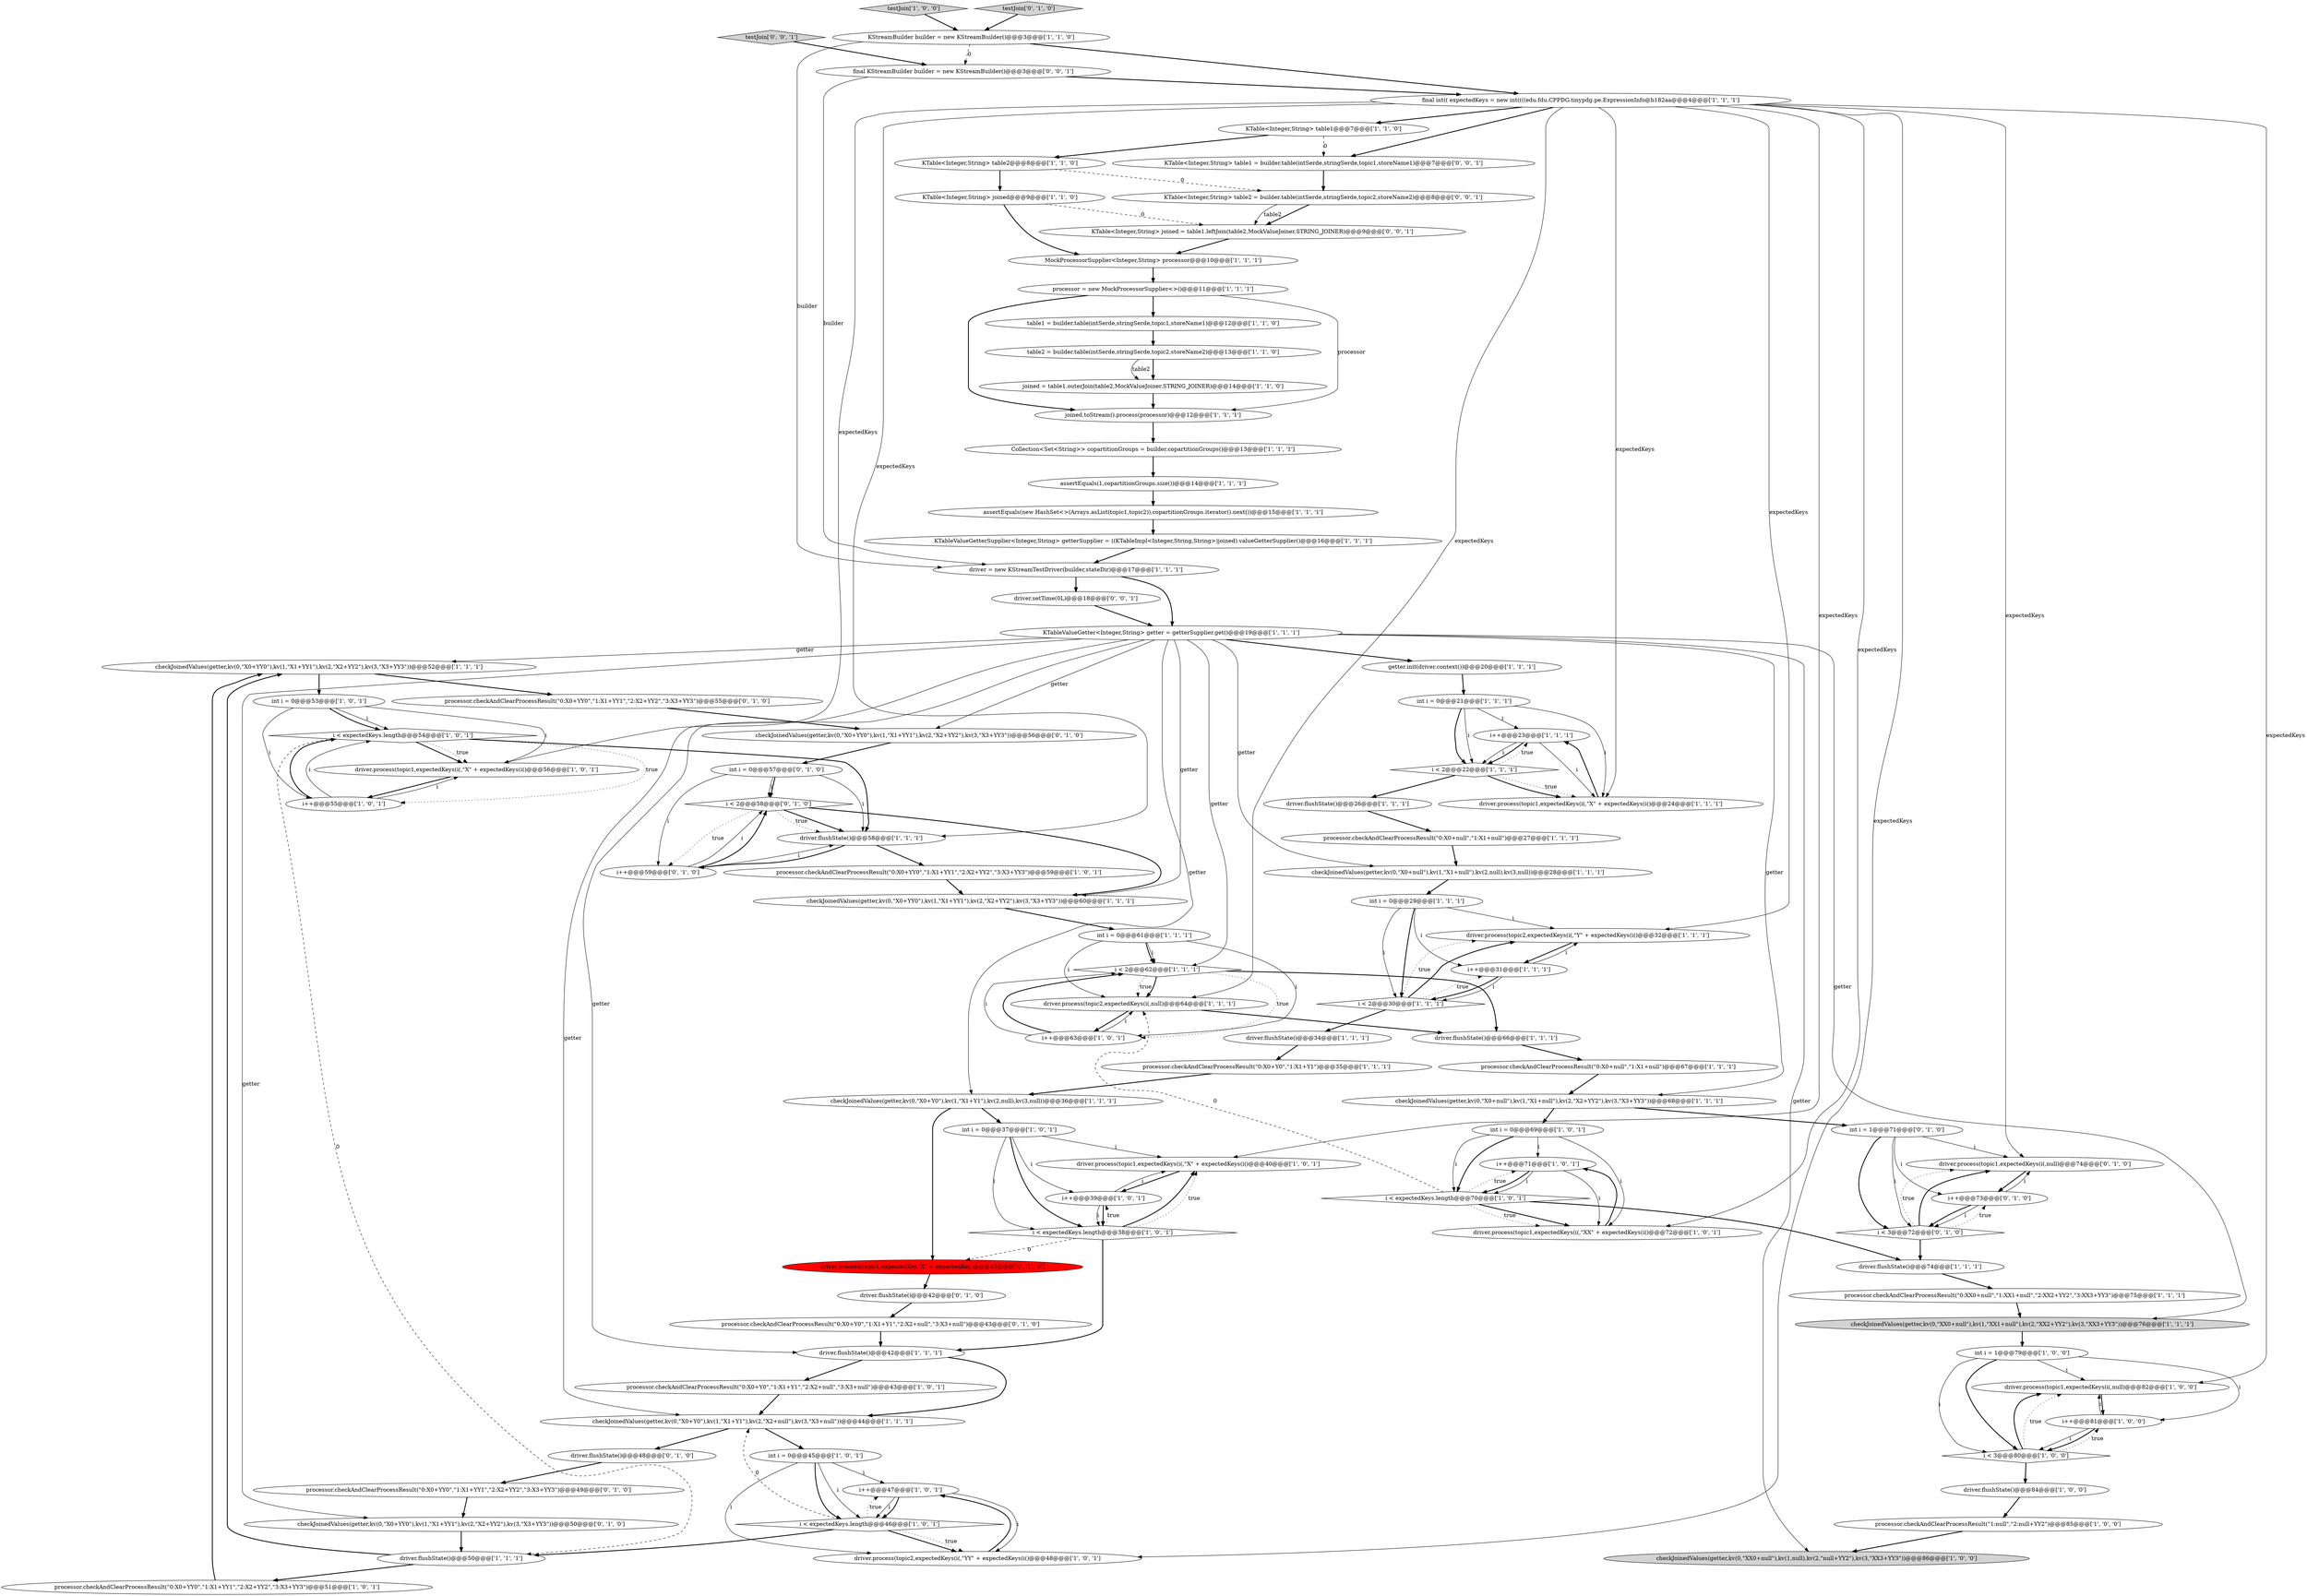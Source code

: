 digraph {
91 [style = filled, label = "final KStreamBuilder builder = new KStreamBuilder()@@@3@@@['0', '0', '1']", fillcolor = white, shape = ellipse image = "AAA0AAABBB3BBB"];
9 [style = filled, label = "i++@@@23@@@['1', '1', '1']", fillcolor = white, shape = ellipse image = "AAA0AAABBB1BBB"];
80 [style = filled, label = "processor.checkAndClearProcessResult(\"0:X0+YY0\",\"1:X1+YY1\",\"2:X2+YY2\",\"3:X3+YY3\")@@@55@@@['0', '1', '0']", fillcolor = white, shape = ellipse image = "AAA0AAABBB2BBB"];
92 [style = filled, label = "KTable<Integer,String> table1 = builder.table(intSerde,stringSerde,topic1,storeName1)@@@7@@@['0', '0', '1']", fillcolor = white, shape = ellipse image = "AAA0AAABBB3BBB"];
34 [style = filled, label = "i < 2@@@62@@@['1', '1', '1']", fillcolor = white, shape = diamond image = "AAA0AAABBB1BBB"];
26 [style = filled, label = "driver.process(topic2,expectedKeys(i(,\"Y\" + expectedKeys(i()@@@32@@@['1', '1', '1']", fillcolor = white, shape = ellipse image = "AAA0AAABBB1BBB"];
85 [style = filled, label = "int i = 1@@@71@@@['0', '1', '0']", fillcolor = white, shape = ellipse image = "AAA0AAABBB2BBB"];
1 [style = filled, label = "driver.process(topic2,expectedKeys(i(,null)@@@64@@@['1', '1', '1']", fillcolor = white, shape = ellipse image = "AAA0AAABBB1BBB"];
4 [style = filled, label = "driver.flushState()@@@34@@@['1', '1', '1']", fillcolor = white, shape = ellipse image = "AAA0AAABBB1BBB"];
56 [style = filled, label = "checkJoinedValues(getter,kv(0,\"X0+YY0\"),kv(1,\"X1+YY1\"),kv(2,\"X2+YY2\"),kv(3,\"X3+YY3\"))@@@52@@@['1', '1', '1']", fillcolor = white, shape = ellipse image = "AAA0AAABBB1BBB"];
79 [style = filled, label = "driver.flushState()@@@42@@@['0', '1', '0']", fillcolor = white, shape = ellipse image = "AAA0AAABBB2BBB"];
81 [style = filled, label = "i < 2@@@58@@@['0', '1', '0']", fillcolor = white, shape = diamond image = "AAA0AAABBB2BBB"];
24 [style = filled, label = "driver = new KStreamTestDriver(builder,stateDir)@@@17@@@['1', '1', '1']", fillcolor = white, shape = ellipse image = "AAA0AAABBB1BBB"];
54 [style = filled, label = "table1 = builder.table(intSerde,stringSerde,topic1,storeName1)@@@12@@@['1', '1', '0']", fillcolor = white, shape = ellipse image = "AAA0AAABBB1BBB"];
87 [style = filled, label = "driver.process(topic1,expectedKeys(i(,null)@@@74@@@['0', '1', '0']", fillcolor = white, shape = ellipse image = "AAA0AAABBB2BBB"];
90 [style = filled, label = "i < 3@@@72@@@['0', '1', '0']", fillcolor = white, shape = diamond image = "AAA0AAABBB2BBB"];
19 [style = filled, label = "int i = 0@@@21@@@['1', '1', '1']", fillcolor = white, shape = ellipse image = "AAA0AAABBB1BBB"];
7 [style = filled, label = "MockProcessorSupplier<Integer,String> processor@@@10@@@['1', '1', '1']", fillcolor = white, shape = ellipse image = "AAA0AAABBB1BBB"];
15 [style = filled, label = "checkJoinedValues(getter,kv(0,\"X0+Y0\"),kv(1,\"X1+Y1\"),kv(2,null),kv(3,null))@@@36@@@['1', '1', '1']", fillcolor = white, shape = ellipse image = "AAA0AAABBB1BBB"];
12 [style = filled, label = "processor = new MockProcessorSupplier<>()@@@11@@@['1', '1', '1']", fillcolor = white, shape = ellipse image = "AAA0AAABBB1BBB"];
37 [style = filled, label = "processor.checkAndClearProcessResult(\"0:X0+null\",\"1:X1+null\")@@@67@@@['1', '1', '1']", fillcolor = white, shape = ellipse image = "AAA0AAABBB1BBB"];
63 [style = filled, label = "i++@@@31@@@['1', '1', '1']", fillcolor = white, shape = ellipse image = "AAA0AAABBB1BBB"];
48 [style = filled, label = "i++@@@47@@@['1', '0', '1']", fillcolor = white, shape = ellipse image = "AAA0AAABBB1BBB"];
20 [style = filled, label = "int i = 0@@@45@@@['1', '0', '1']", fillcolor = white, shape = ellipse image = "AAA0AAABBB1BBB"];
68 [style = filled, label = "i++@@@63@@@['1', '0', '1']", fillcolor = white, shape = ellipse image = "AAA0AAABBB1BBB"];
53 [style = filled, label = "driver.flushState()@@@58@@@['1', '1', '1']", fillcolor = white, shape = ellipse image = "AAA0AAABBB1BBB"];
16 [style = filled, label = "KTable<Integer,String> joined@@@9@@@['1', '1', '0']", fillcolor = white, shape = ellipse image = "AAA0AAABBB1BBB"];
58 [style = filled, label = "driver.process(topic1,expectedKeys(i(,null)@@@82@@@['1', '0', '0']", fillcolor = white, shape = ellipse image = "AAA0AAABBB1BBB"];
5 [style = filled, label = "checkJoinedValues(getter,kv(0,\"XX0+null\"),kv(1,null),kv(2,\"null+YY2\"),kv(3,\"XX3+YY3\"))@@@86@@@['1', '0', '0']", fillcolor = lightgray, shape = ellipse image = "AAA0AAABBB1BBB"];
75 [style = filled, label = "checkJoinedValues(getter,kv(0,\"X0+YY0\"),kv(1,\"X1+YY1\"),kv(2,\"X2+YY2\"),kv(3,\"X3+YY3\"))@@@56@@@['0', '1', '0']", fillcolor = white, shape = ellipse image = "AAA0AAABBB2BBB"];
82 [style = filled, label = "i++@@@73@@@['0', '1', '0']", fillcolor = white, shape = ellipse image = "AAA0AAABBB2BBB"];
32 [style = filled, label = "int i = 0@@@37@@@['1', '0', '1']", fillcolor = white, shape = ellipse image = "AAA0AAABBB1BBB"];
41 [style = filled, label = "driver.process(topic2,expectedKeys(i(,\"YY\" + expectedKeys(i()@@@48@@@['1', '0', '1']", fillcolor = white, shape = ellipse image = "AAA0AAABBB1BBB"];
74 [style = filled, label = "i++@@@71@@@['1', '0', '1']", fillcolor = white, shape = ellipse image = "AAA0AAABBB1BBB"];
17 [style = filled, label = "processor.checkAndClearProcessResult(\"1:null\",\"2:null+YY2\")@@@85@@@['1', '0', '0']", fillcolor = white, shape = ellipse image = "AAA0AAABBB1BBB"];
6 [style = filled, label = "processor.checkAndClearProcessResult(\"0:X0+null\",\"1:X1+null\")@@@27@@@['1', '1', '1']", fillcolor = white, shape = ellipse image = "AAA0AAABBB1BBB"];
21 [style = filled, label = "i < expectedKeys.length@@@54@@@['1', '0', '1']", fillcolor = white, shape = diamond image = "AAA0AAABBB1BBB"];
11 [style = filled, label = "checkJoinedValues(getter,kv(0,\"X0+YY0\"),kv(1,\"X1+YY1\"),kv(2,\"X2+YY2\"),kv(3,\"X3+YY3\"))@@@60@@@['1', '1', '1']", fillcolor = white, shape = ellipse image = "AAA0AAABBB1BBB"];
0 [style = filled, label = "i < 2@@@22@@@['1', '1', '1']", fillcolor = white, shape = diamond image = "AAA0AAABBB1BBB"];
18 [style = filled, label = "checkJoinedValues(getter,kv(0,\"X0+null\"),kv(1,\"X1+null\"),kv(2,\"X2+YY2\"),kv(3,\"X3+YY3\"))@@@68@@@['1', '1', '1']", fillcolor = white, shape = ellipse image = "AAA0AAABBB1BBB"];
28 [style = filled, label = "getter.init(driver.context())@@@20@@@['1', '1', '1']", fillcolor = white, shape = ellipse image = "AAA0AAABBB1BBB"];
51 [style = filled, label = "driver.process(topic1,expectedKeys(i(,\"X\" + expectedKeys(i()@@@56@@@['1', '0', '1']", fillcolor = white, shape = ellipse image = "AAA0AAABBB1BBB"];
62 [style = filled, label = "KTable<Integer,String> table1@@@7@@@['1', '1', '0']", fillcolor = white, shape = ellipse image = "AAA0AAABBB1BBB"];
96 [style = filled, label = "testJoin['0', '0', '1']", fillcolor = lightgray, shape = diamond image = "AAA0AAABBB3BBB"];
60 [style = filled, label = "checkJoinedValues(getter,kv(0,\"XX0+null\"),kv(1,\"XX1+null\"),kv(2,\"XX2+YY2\"),kv(3,\"XX3+YY3\"))@@@76@@@['1', '1', '1']", fillcolor = lightgray, shape = ellipse image = "AAA0AAABBB1BBB"];
83 [style = filled, label = "checkJoinedValues(getter,kv(0,\"X0+YY0\"),kv(1,\"X1+YY1\"),kv(2,\"X2+YY2\"),kv(3,\"X3+YY3\"))@@@50@@@['0', '1', '0']", fillcolor = white, shape = ellipse image = "AAA0AAABBB2BBB"];
76 [style = filled, label = "driver.flushState()@@@48@@@['0', '1', '0']", fillcolor = white, shape = ellipse image = "AAA0AAABBB2BBB"];
13 [style = filled, label = "joined.toStream().process(processor)@@@12@@@['1', '1', '1']", fillcolor = white, shape = ellipse image = "AAA0AAABBB1BBB"];
46 [style = filled, label = "processor.checkAndClearProcessResult(\"0:X0+Y0\",\"1:X1+Y1\",\"2:X2+null\",\"3:X3+null\")@@@43@@@['1', '0', '1']", fillcolor = white, shape = ellipse image = "AAA0AAABBB1BBB"];
95 [style = filled, label = "KTable<Integer,String> joined = table1.leftJoin(table2,MockValueJoiner.STRING_JOINER)@@@9@@@['0', '0', '1']", fillcolor = white, shape = ellipse image = "AAA0AAABBB3BBB"];
66 [style = filled, label = "assertEquals(1,copartitionGroups.size())@@@14@@@['1', '1', '1']", fillcolor = white, shape = ellipse image = "AAA0AAABBB1BBB"];
61 [style = filled, label = "processor.checkAndClearProcessResult(\"0:XX0+null\",\"1:XX1+null\",\"2:XX2+YY2\",\"3:XX3+YY3\")@@@75@@@['1', '1', '1']", fillcolor = white, shape = ellipse image = "AAA0AAABBB1BBB"];
69 [style = filled, label = "int i = 1@@@79@@@['1', '0', '0']", fillcolor = white, shape = ellipse image = "AAA0AAABBB1BBB"];
43 [style = filled, label = "i++@@@81@@@['1', '0', '0']", fillcolor = white, shape = ellipse image = "AAA0AAABBB1BBB"];
55 [style = filled, label = "driver.flushState()@@@50@@@['1', '1', '1']", fillcolor = white, shape = ellipse image = "AAA0AAABBB1BBB"];
3 [style = filled, label = "checkJoinedValues(getter,kv(0,\"X0+null\"),kv(1,\"X1+null\"),kv(2,null),kv(3,null))@@@28@@@['1', '1', '1']", fillcolor = white, shape = ellipse image = "AAA0AAABBB1BBB"];
39 [style = filled, label = "KTableValueGetter<Integer,String> getter = getterSupplier.get()@@@19@@@['1', '1', '1']", fillcolor = white, shape = ellipse image = "AAA0AAABBB1BBB"];
14 [style = filled, label = "i < 2@@@30@@@['1', '1', '1']", fillcolor = white, shape = diamond image = "AAA0AAABBB1BBB"];
78 [style = filled, label = "int i = 0@@@57@@@['0', '1', '0']", fillcolor = white, shape = ellipse image = "AAA0AAABBB2BBB"];
59 [style = filled, label = "testJoin['1', '0', '0']", fillcolor = lightgray, shape = diamond image = "AAA0AAABBB1BBB"];
65 [style = filled, label = "assertEquals(new HashSet<>(Arrays.asList(topic1,topic2)),copartitionGroups.iterator().next())@@@15@@@['1', '1', '1']", fillcolor = white, shape = ellipse image = "AAA0AAABBB1BBB"];
30 [style = filled, label = "processor.checkAndClearProcessResult(\"0:X0+YY0\",\"1:X1+YY1\",\"2:X2+YY2\",\"3:X3+YY3\")@@@59@@@['1', '0', '1']", fillcolor = white, shape = ellipse image = "AAA0AAABBB1BBB"];
38 [style = filled, label = "driver.flushState()@@@84@@@['1', '0', '0']", fillcolor = white, shape = ellipse image = "AAA0AAABBB1BBB"];
22 [style = filled, label = "i < expectedKeys.length@@@70@@@['1', '0', '1']", fillcolor = white, shape = diamond image = "AAA0AAABBB1BBB"];
31 [style = filled, label = "driver.process(topic1,expectedKeys(i(,\"X\" + expectedKeys(i()@@@24@@@['1', '1', '1']", fillcolor = white, shape = ellipse image = "AAA0AAABBB1BBB"];
25 [style = filled, label = "driver.flushState()@@@42@@@['1', '1', '1']", fillcolor = white, shape = ellipse image = "AAA0AAABBB1BBB"];
57 [style = filled, label = "driver.process(topic1,expectedKeys(i(,\"XX\" + expectedKeys(i()@@@72@@@['1', '0', '1']", fillcolor = white, shape = ellipse image = "AAA0AAABBB1BBB"];
71 [style = filled, label = "int i = 0@@@69@@@['1', '0', '1']", fillcolor = white, shape = ellipse image = "AAA0AAABBB1BBB"];
35 [style = filled, label = "driver.process(topic1,expectedKeys(i(,\"X\" + expectedKeys(i()@@@40@@@['1', '0', '1']", fillcolor = white, shape = ellipse image = "AAA0AAABBB1BBB"];
72 [style = filled, label = "driver.flushState()@@@66@@@['1', '1', '1']", fillcolor = white, shape = ellipse image = "AAA0AAABBB1BBB"];
40 [style = filled, label = "int i = 0@@@29@@@['1', '1', '1']", fillcolor = white, shape = ellipse image = "AAA0AAABBB1BBB"];
47 [style = filled, label = "Collection<Set<String>> copartitionGroups = builder.copartitionGroups()@@@13@@@['1', '1', '1']", fillcolor = white, shape = ellipse image = "AAA0AAABBB1BBB"];
64 [style = filled, label = "processor.checkAndClearProcessResult(\"0:X0+Y0\",\"1:X1+Y1\")@@@35@@@['1', '1', '1']", fillcolor = white, shape = ellipse image = "AAA0AAABBB1BBB"];
36 [style = filled, label = "KStreamBuilder builder = new KStreamBuilder()@@@3@@@['1', '1', '0']", fillcolor = white, shape = ellipse image = "AAA0AAABBB1BBB"];
89 [style = filled, label = "i++@@@59@@@['0', '1', '0']", fillcolor = white, shape = ellipse image = "AAA0AAABBB2BBB"];
94 [style = filled, label = "KTable<Integer,String> table2 = builder.table(intSerde,stringSerde,topic2,storeName2)@@@8@@@['0', '0', '1']", fillcolor = white, shape = ellipse image = "AAA0AAABBB3BBB"];
42 [style = filled, label = "checkJoinedValues(getter,kv(0,\"X0+Y0\"),kv(1,\"X1+Y1\"),kv(2,\"X2+null\"),kv(3,\"X3+null\"))@@@44@@@['1', '1', '1']", fillcolor = white, shape = ellipse image = "AAA0AAABBB1BBB"];
44 [style = filled, label = "i++@@@39@@@['1', '0', '1']", fillcolor = white, shape = ellipse image = "AAA0AAABBB1BBB"];
67 [style = filled, label = "i++@@@55@@@['1', '0', '1']", fillcolor = white, shape = ellipse image = "AAA0AAABBB1BBB"];
27 [style = filled, label = "KTable<Integer,String> table2@@@8@@@['1', '1', '0']", fillcolor = white, shape = ellipse image = "AAA0AAABBB1BBB"];
77 [style = filled, label = "processor.checkAndClearProcessResult(\"0:X0+Y0\",\"1:X1+Y1\",\"2:X2+null\",\"3:X3+null\")@@@43@@@['0', '1', '0']", fillcolor = white, shape = ellipse image = "AAA0AAABBB2BBB"];
73 [style = filled, label = "i < 3@@@80@@@['1', '0', '0']", fillcolor = white, shape = diamond image = "AAA0AAABBB1BBB"];
86 [style = filled, label = "processor.checkAndClearProcessResult(\"0:X0+YY0\",\"1:X1+YY1\",\"2:X2+YY2\",\"3:X3+YY3\")@@@49@@@['0', '1', '0']", fillcolor = white, shape = ellipse image = "AAA0AAABBB2BBB"];
70 [style = filled, label = "final int(( expectedKeys = new int((((edu.fdu.CPPDG.tinypdg.pe.ExpressionInfo@b182aa@@@4@@@['1', '1', '1']", fillcolor = white, shape = ellipse image = "AAA0AAABBB1BBB"];
50 [style = filled, label = "i < expectedKeys.length@@@46@@@['1', '0', '1']", fillcolor = white, shape = diamond image = "AAA0AAABBB1BBB"];
88 [style = filled, label = "driver.process(topic1,expectedKey,\"X\" + expectedKey)@@@40@@@['0', '1', '0']", fillcolor = red, shape = ellipse image = "AAA1AAABBB2BBB"];
2 [style = filled, label = "i < expectedKeys.length@@@38@@@['1', '0', '1']", fillcolor = white, shape = diamond image = "AAA0AAABBB1BBB"];
10 [style = filled, label = "processor.checkAndClearProcessResult(\"0:X0+YY0\",\"1:X1+YY1\",\"2:X2+YY2\",\"3:X3+YY3\")@@@51@@@['1', '0', '1']", fillcolor = white, shape = ellipse image = "AAA0AAABBB1BBB"];
33 [style = filled, label = "driver.flushState()@@@74@@@['1', '1', '1']", fillcolor = white, shape = ellipse image = "AAA0AAABBB1BBB"];
45 [style = filled, label = "int i = 0@@@61@@@['1', '1', '1']", fillcolor = white, shape = ellipse image = "AAA0AAABBB1BBB"];
8 [style = filled, label = "table2 = builder.table(intSerde,stringSerde,topic2,storeName2)@@@13@@@['1', '1', '0']", fillcolor = white, shape = ellipse image = "AAA0AAABBB1BBB"];
52 [style = filled, label = "driver.flushState()@@@26@@@['1', '1', '1']", fillcolor = white, shape = ellipse image = "AAA0AAABBB1BBB"];
84 [style = filled, label = "testJoin['0', '1', '0']", fillcolor = lightgray, shape = diamond image = "AAA0AAABBB2BBB"];
93 [style = filled, label = "driver.setTime(0L)@@@18@@@['0', '0', '1']", fillcolor = white, shape = ellipse image = "AAA0AAABBB3BBB"];
29 [style = filled, label = "int i = 0@@@53@@@['1', '0', '1']", fillcolor = white, shape = ellipse image = "AAA0AAABBB1BBB"];
23 [style = filled, label = "KTableValueGetterSupplier<Integer,String> getterSupplier = ((KTableImpl<Integer,String,String>)joined).valueGetterSupplier()@@@16@@@['1', '1', '1']", fillcolor = white, shape = ellipse image = "AAA0AAABBB1BBB"];
49 [style = filled, label = "joined = table1.outerJoin(table2,MockValueJoiner.STRING_JOINER)@@@14@@@['1', '1', '0']", fillcolor = white, shape = ellipse image = "AAA0AAABBB1BBB"];
9->0 [style = solid, label="i"];
2->35 [style = bold, label=""];
56->29 [style = bold, label=""];
6->3 [style = bold, label=""];
51->67 [style = bold, label=""];
16->95 [style = dashed, label="0"];
93->39 [style = bold, label=""];
13->47 [style = bold, label=""];
74->22 [style = bold, label=""];
21->51 [style = bold, label=""];
77->25 [style = bold, label=""];
32->44 [style = solid, label="i"];
39->3 [style = solid, label="getter"];
45->68 [style = solid, label="i"];
89->53 [style = solid, label="i"];
73->58 [style = bold, label=""];
31->9 [style = bold, label=""];
14->26 [style = dotted, label="true"];
44->2 [style = solid, label="i"];
16->7 [style = bold, label=""];
24->39 [style = bold, label=""];
74->22 [style = solid, label="i"];
70->58 [style = solid, label="expectedKeys"];
48->50 [style = solid, label="i"];
39->15 [style = solid, label="getter"];
62->27 [style = bold, label=""];
12->13 [style = solid, label="processor"];
85->82 [style = solid, label="i"];
0->31 [style = dotted, label="true"];
0->52 [style = bold, label=""];
1->68 [style = bold, label=""];
87->82 [style = bold, label=""];
41->48 [style = bold, label=""];
30->11 [style = bold, label=""];
34->72 [style = bold, label=""];
70->35 [style = solid, label="expectedKeys"];
22->74 [style = dotted, label="true"];
90->82 [style = dotted, label="true"];
20->41 [style = solid, label="i"];
29->51 [style = solid, label="i"];
49->13 [style = bold, label=""];
50->55 [style = bold, label=""];
57->74 [style = bold, label=""];
22->57 [style = bold, label=""];
39->56 [style = solid, label="getter"];
89->81 [style = solid, label="i"];
50->48 [style = dotted, label="true"];
90->87 [style = dotted, label="true"];
81->89 [style = dotted, label="true"];
71->22 [style = solid, label="i"];
39->60 [style = solid, label="getter"];
71->57 [style = solid, label="i"];
43->73 [style = solid, label="i"];
12->54 [style = bold, label=""];
2->25 [style = bold, label=""];
4->64 [style = bold, label=""];
75->78 [style = bold, label=""];
69->43 [style = solid, label="i"];
44->2 [style = bold, label=""];
46->42 [style = bold, label=""];
42->76 [style = bold, label=""];
17->5 [style = bold, label=""];
22->33 [style = bold, label=""];
24->93 [style = bold, label=""];
69->73 [style = solid, label="i"];
68->34 [style = solid, label="i"];
70->31 [style = solid, label="expectedKeys"];
35->44 [style = bold, label=""];
78->81 [style = solid, label="i"];
22->1 [style = dashed, label="0"];
78->53 [style = solid, label="i"];
85->90 [style = bold, label=""];
68->34 [style = bold, label=""];
70->57 [style = solid, label="expectedKeys"];
48->50 [style = bold, label=""];
94->95 [style = bold, label=""];
53->30 [style = bold, label=""];
39->5 [style = solid, label="getter"];
27->16 [style = bold, label=""];
94->95 [style = solid, label="table2"];
43->73 [style = bold, label=""];
70->87 [style = solid, label="expectedKeys"];
90->87 [style = bold, label=""];
89->81 [style = bold, label=""];
64->15 [style = bold, label=""];
40->26 [style = solid, label="i"];
81->53 [style = bold, label=""];
70->92 [style = bold, label=""];
39->42 [style = solid, label="getter"];
76->86 [style = bold, label=""];
1->72 [style = bold, label=""];
91->70 [style = bold, label=""];
20->48 [style = solid, label="i"];
28->19 [style = bold, label=""];
39->34 [style = solid, label="getter"];
85->87 [style = solid, label="i"];
81->53 [style = dotted, label="true"];
34->68 [style = dotted, label="true"];
39->11 [style = solid, label="getter"];
82->90 [style = solid, label="i"];
68->1 [style = solid, label="i"];
95->7 [style = bold, label=""];
74->57 [style = solid, label="i"];
29->21 [style = solid, label="i"];
39->83 [style = solid, label="getter"];
50->41 [style = bold, label=""];
38->17 [style = bold, label=""];
19->9 [style = solid, label="i"];
36->70 [style = bold, label=""];
82->87 [style = solid, label="i"];
0->31 [style = bold, label=""];
63->14 [style = bold, label=""];
14->4 [style = bold, label=""];
72->37 [style = bold, label=""];
83->55 [style = bold, label=""];
73->43 [style = dotted, label="true"];
66->65 [style = bold, label=""];
39->25 [style = solid, label="getter"];
58->43 [style = bold, label=""];
88->79 [style = bold, label=""];
40->14 [style = solid, label="i"];
32->35 [style = solid, label="i"];
70->51 [style = solid, label="expectedKeys"];
45->1 [style = solid, label="i"];
21->51 [style = dotted, label="true"];
34->1 [style = dotted, label="true"];
81->11 [style = bold, label=""];
91->24 [style = solid, label="builder"];
39->75 [style = solid, label="getter"];
55->10 [style = bold, label=""];
86->83 [style = bold, label=""];
29->21 [style = bold, label=""];
19->0 [style = bold, label=""];
12->13 [style = bold, label=""];
54->8 [style = bold, label=""];
96->91 [style = bold, label=""];
69->58 [style = solid, label="i"];
26->63 [style = bold, label=""];
19->31 [style = solid, label="i"];
52->6 [style = bold, label=""];
63->26 [style = solid, label="i"];
2->35 [style = dotted, label="true"];
56->80 [style = bold, label=""];
40->14 [style = bold, label=""];
25->42 [style = bold, label=""];
36->24 [style = solid, label="builder"];
63->14 [style = solid, label="i"];
73->58 [style = dotted, label="true"];
39->18 [style = solid, label="getter"];
60->69 [style = bold, label=""];
71->74 [style = solid, label="i"];
0->9 [style = dotted, label="true"];
50->42 [style = dashed, label="0"];
90->33 [style = bold, label=""];
50->41 [style = dotted, label="true"];
78->81 [style = bold, label=""];
43->58 [style = solid, label="i"];
14->63 [style = dotted, label="true"];
20->50 [style = bold, label=""];
33->61 [style = bold, label=""];
80->75 [style = bold, label=""];
44->35 [style = solid, label="i"];
67->51 [style = solid, label="i"];
71->22 [style = bold, label=""];
61->60 [style = bold, label=""];
9->0 [style = bold, label=""];
10->56 [style = bold, label=""];
22->57 [style = dotted, label="true"];
3->40 [style = bold, label=""];
7->12 [style = bold, label=""];
18->85 [style = bold, label=""];
8->49 [style = solid, label="table2"];
34->1 [style = bold, label=""];
2->44 [style = dotted, label="true"];
21->55 [style = dashed, label="0"];
47->66 [style = bold, label=""];
42->20 [style = bold, label=""];
32->2 [style = solid, label="i"];
70->62 [style = bold, label=""];
11->45 [style = bold, label=""];
70->26 [style = solid, label="expectedKeys"];
70->41 [style = solid, label="expectedKeys"];
40->63 [style = solid, label="i"];
25->46 [style = bold, label=""];
15->88 [style = bold, label=""];
67->21 [style = bold, label=""];
67->21 [style = solid, label="i"];
32->2 [style = bold, label=""];
39->28 [style = bold, label=""];
55->56 [style = bold, label=""];
79->77 [style = bold, label=""];
85->90 [style = solid, label="i"];
82->90 [style = bold, label=""];
18->71 [style = bold, label=""];
14->26 [style = bold, label=""];
20->50 [style = solid, label="i"];
78->89 [style = solid, label="i"];
23->24 [style = bold, label=""];
62->92 [style = dashed, label="0"];
53->89 [style = bold, label=""];
2->88 [style = dashed, label="0"];
9->31 [style = solid, label="i"];
36->91 [style = dashed, label="0"];
37->18 [style = bold, label=""];
59->36 [style = bold, label=""];
29->67 [style = solid, label="i"];
8->49 [style = bold, label=""];
45->34 [style = solid, label="i"];
69->73 [style = bold, label=""];
92->94 [style = bold, label=""];
21->67 [style = dotted, label="true"];
73->38 [style = bold, label=""];
70->1 [style = solid, label="expectedKeys"];
84->36 [style = bold, label=""];
15->32 [style = bold, label=""];
70->53 [style = solid, label="expectedKeys"];
27->94 [style = dashed, label="0"];
19->0 [style = solid, label="i"];
45->34 [style = bold, label=""];
48->41 [style = solid, label="i"];
21->53 [style = bold, label=""];
65->23 [style = bold, label=""];
}
